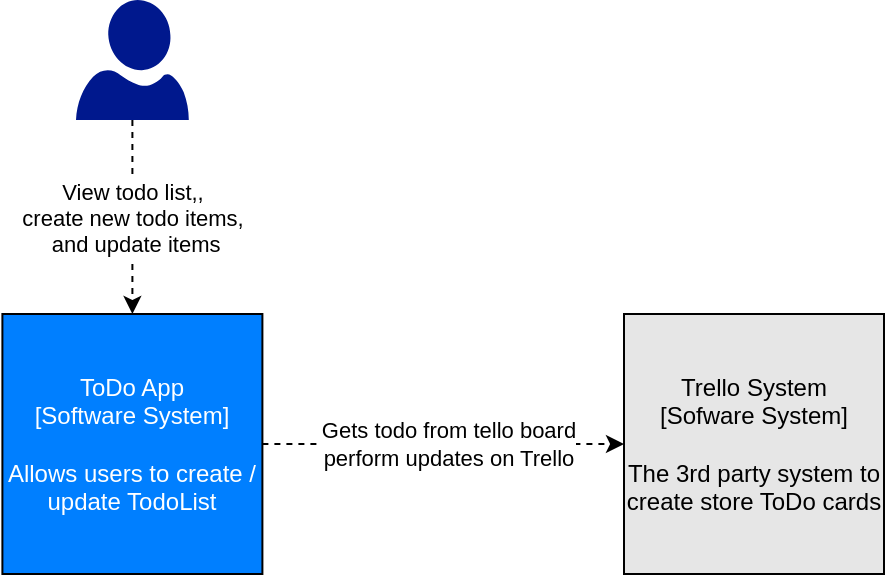 <mxfile version="13.8.0" type="github">
  <diagram id="OTZQhhB3zPqmYjMPg8M4" name="Page-1">
    <mxGraphModel dx="1038" dy="579" grid="1" gridSize="10" guides="1" tooltips="1" connect="1" arrows="1" fold="1" page="1" pageScale="1" pageWidth="827" pageHeight="1169" math="0" shadow="0">
      <root>
        <mxCell id="0" />
        <mxCell id="1" parent="0" />
        <mxCell id="AQ3QnmHPtA5C9Rm13XZ_-16" value="View todo list,,&lt;br&gt;create new todo items,&lt;br&gt;&amp;nbsp;and update items" style="edgeStyle=orthogonalEdgeStyle;rounded=0;orthogonalLoop=1;jettySize=auto;html=1;dashed=1;exitX=0.5;exitY=1;exitDx=0;exitDy=0;exitPerimeter=0;" edge="1" parent="1" source="AQ3QnmHPtA5C9Rm13XZ_-1" target="AQ3QnmHPtA5C9Rm13XZ_-2">
          <mxGeometry relative="1" as="geometry" />
        </mxCell>
        <mxCell id="AQ3QnmHPtA5C9Rm13XZ_-1" value="" style="aspect=fixed;pointerEvents=1;shadow=0;dashed=0;html=1;strokeColor=none;labelPosition=center;verticalLabelPosition=bottom;verticalAlign=top;align=center;fillColor=#00188D;shape=mxgraph.azure.user" vertex="1" parent="1">
          <mxGeometry x="150" y="83" width="56.4" height="60" as="geometry" />
        </mxCell>
        <mxCell id="AQ3QnmHPtA5C9Rm13XZ_-2" value="&lt;font color=&quot;#ffffff&quot;&gt;ToDo App&lt;br&gt;[Software System]&lt;br&gt;&lt;br&gt;Allows users to create / update TodoList&lt;/font&gt;" style="whiteSpace=wrap;html=1;aspect=fixed;fillColor=#007FFF;" vertex="1" parent="1">
          <mxGeometry x="113.2" y="240" width="130" height="130" as="geometry" />
        </mxCell>
        <mxCell id="AQ3QnmHPtA5C9Rm13XZ_-3" value="Trello System&lt;br&gt;[Sofware System]&lt;br&gt;&lt;br&gt;The 3rd party system to create store ToDo cards" style="whiteSpace=wrap;html=1;aspect=fixed;fillColor=#E6E6E6;" vertex="1" parent="1">
          <mxGeometry x="424" y="240" width="130" height="130" as="geometry" />
        </mxCell>
        <mxCell id="AQ3QnmHPtA5C9Rm13XZ_-13" value="" style="endArrow=classic;html=1;exitX=1;exitY=0.5;exitDx=0;exitDy=0;entryX=0;entryY=0.5;entryDx=0;entryDy=0;dashed=1;" edge="1" parent="1" source="AQ3QnmHPtA5C9Rm13XZ_-2" target="AQ3QnmHPtA5C9Rm13XZ_-3">
          <mxGeometry width="50" height="50" relative="1" as="geometry">
            <mxPoint x="390" y="260" as="sourcePoint" />
            <mxPoint x="440" y="210" as="targetPoint" />
          </mxGeometry>
        </mxCell>
        <mxCell id="AQ3QnmHPtA5C9Rm13XZ_-14" value="Gets todo from tello board&lt;br&gt;perform updates&amp;nbsp;on Trello" style="edgeLabel;html=1;align=center;verticalAlign=middle;resizable=0;points=[];" vertex="1" connectable="0" parent="AQ3QnmHPtA5C9Rm13XZ_-13">
          <mxGeometry x="0.099" y="-1" relative="1" as="geometry">
            <mxPoint x="-7.2" y="-1" as="offset" />
          </mxGeometry>
        </mxCell>
      </root>
    </mxGraphModel>
  </diagram>
</mxfile>
